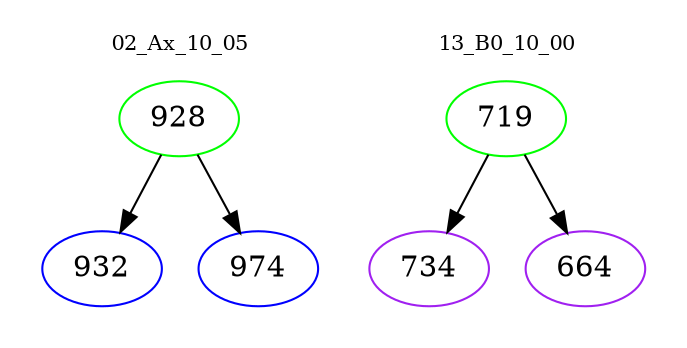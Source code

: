 digraph{
subgraph cluster_0 {
color = white
label = "02_Ax_10_05";
fontsize=10;
T0_928 [label="928", color="green"]
T0_928 -> T0_932 [color="black"]
T0_932 [label="932", color="blue"]
T0_928 -> T0_974 [color="black"]
T0_974 [label="974", color="blue"]
}
subgraph cluster_1 {
color = white
label = "13_B0_10_00";
fontsize=10;
T1_719 [label="719", color="green"]
T1_719 -> T1_734 [color="black"]
T1_734 [label="734", color="purple"]
T1_719 -> T1_664 [color="black"]
T1_664 [label="664", color="purple"]
}
}
